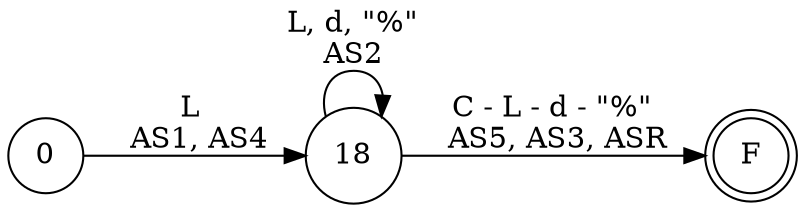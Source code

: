 digraph DFA {
    rankdir = LR;
    node [shape = circle;];
    F [shape = doublecircle;];
    // No hay posible error.
    
    0 -> 18 [label = "L \n AS1, AS4";];
    18 -> 18 [label = "L, d, \"%\"\nAS2";];
    18 -> F [label = "C - L - d - \"%\"\n AS5, AS3, ASR";];
}